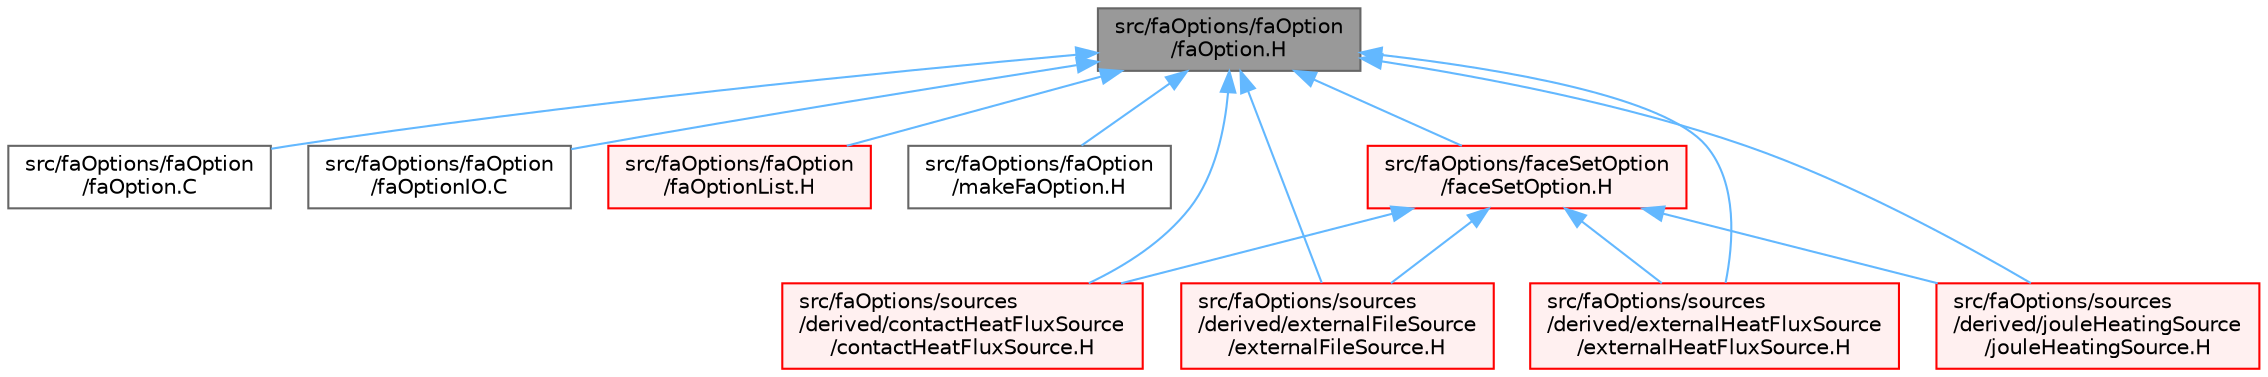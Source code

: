 digraph "src/faOptions/faOption/faOption.H"
{
 // LATEX_PDF_SIZE
  bgcolor="transparent";
  edge [fontname=Helvetica,fontsize=10,labelfontname=Helvetica,labelfontsize=10];
  node [fontname=Helvetica,fontsize=10,shape=box,height=0.2,width=0.4];
  Node1 [id="Node000001",label="src/faOptions/faOption\l/faOption.H",height=0.2,width=0.4,color="gray40", fillcolor="grey60", style="filled", fontcolor="black",tooltip=" "];
  Node1 -> Node2 [id="edge1_Node000001_Node000002",dir="back",color="steelblue1",style="solid",tooltip=" "];
  Node2 [id="Node000002",label="src/faOptions/faOption\l/faOption.C",height=0.2,width=0.4,color="grey40", fillcolor="white", style="filled",URL="$faOption_8C.html",tooltip=" "];
  Node1 -> Node3 [id="edge2_Node000001_Node000003",dir="back",color="steelblue1",style="solid",tooltip=" "];
  Node3 [id="Node000003",label="src/faOptions/faOption\l/faOptionIO.C",height=0.2,width=0.4,color="grey40", fillcolor="white", style="filled",URL="$faOptionIO_8C.html",tooltip=" "];
  Node1 -> Node4 [id="edge3_Node000001_Node000004",dir="back",color="steelblue1",style="solid",tooltip=" "];
  Node4 [id="Node000004",label="src/faOptions/faOption\l/faOptionList.H",height=0.2,width=0.4,color="red", fillcolor="#FFF0F0", style="filled",URL="$faOptionList_8H.html",tooltip=" "];
  Node1 -> Node40 [id="edge4_Node000001_Node000040",dir="back",color="steelblue1",style="solid",tooltip=" "];
  Node40 [id="Node000040",label="src/faOptions/faOption\l/makeFaOption.H",height=0.2,width=0.4,color="grey40", fillcolor="white", style="filled",URL="$makeFaOption_8H.html",tooltip=" "];
  Node1 -> Node41 [id="edge5_Node000001_Node000041",dir="back",color="steelblue1",style="solid",tooltip=" "];
  Node41 [id="Node000041",label="src/faOptions/faceSetOption\l/faceSetOption.H",height=0.2,width=0.4,color="red", fillcolor="#FFF0F0", style="filled",URL="$faceSetOption_8H.html",tooltip=" "];
  Node41 -> Node47 [id="edge6_Node000041_Node000047",dir="back",color="steelblue1",style="solid",tooltip=" "];
  Node47 [id="Node000047",label="src/faOptions/sources\l/derived/contactHeatFluxSource\l/contactHeatFluxSource.H",height=0.2,width=0.4,color="red", fillcolor="#FFF0F0", style="filled",URL="$contactHeatFluxSource_8H.html",tooltip=" "];
  Node41 -> Node49 [id="edge7_Node000041_Node000049",dir="back",color="steelblue1",style="solid",tooltip=" "];
  Node49 [id="Node000049",label="src/faOptions/sources\l/derived/externalFileSource\l/externalFileSource.H",height=0.2,width=0.4,color="red", fillcolor="#FFF0F0", style="filled",URL="$externalFileSource_8H.html",tooltip=" "];
  Node41 -> Node51 [id="edge8_Node000041_Node000051",dir="back",color="steelblue1",style="solid",tooltip=" "];
  Node51 [id="Node000051",label="src/faOptions/sources\l/derived/externalHeatFluxSource\l/externalHeatFluxSource.H",height=0.2,width=0.4,color="red", fillcolor="#FFF0F0", style="filled",URL="$externalHeatFluxSource_8H.html",tooltip=" "];
  Node41 -> Node53 [id="edge9_Node000041_Node000053",dir="back",color="steelblue1",style="solid",tooltip=" "];
  Node53 [id="Node000053",label="src/faOptions/sources\l/derived/jouleHeatingSource\l/jouleHeatingSource.H",height=0.2,width=0.4,color="red", fillcolor="#FFF0F0", style="filled",URL="$faOptions_2sources_2derived_2jouleHeatingSource_2jouleHeatingSource_8H.html",tooltip=" "];
  Node1 -> Node47 [id="edge10_Node000001_Node000047",dir="back",color="steelblue1",style="solid",tooltip=" "];
  Node1 -> Node49 [id="edge11_Node000001_Node000049",dir="back",color="steelblue1",style="solid",tooltip=" "];
  Node1 -> Node51 [id="edge12_Node000001_Node000051",dir="back",color="steelblue1",style="solid",tooltip=" "];
  Node1 -> Node53 [id="edge13_Node000001_Node000053",dir="back",color="steelblue1",style="solid",tooltip=" "];
}
